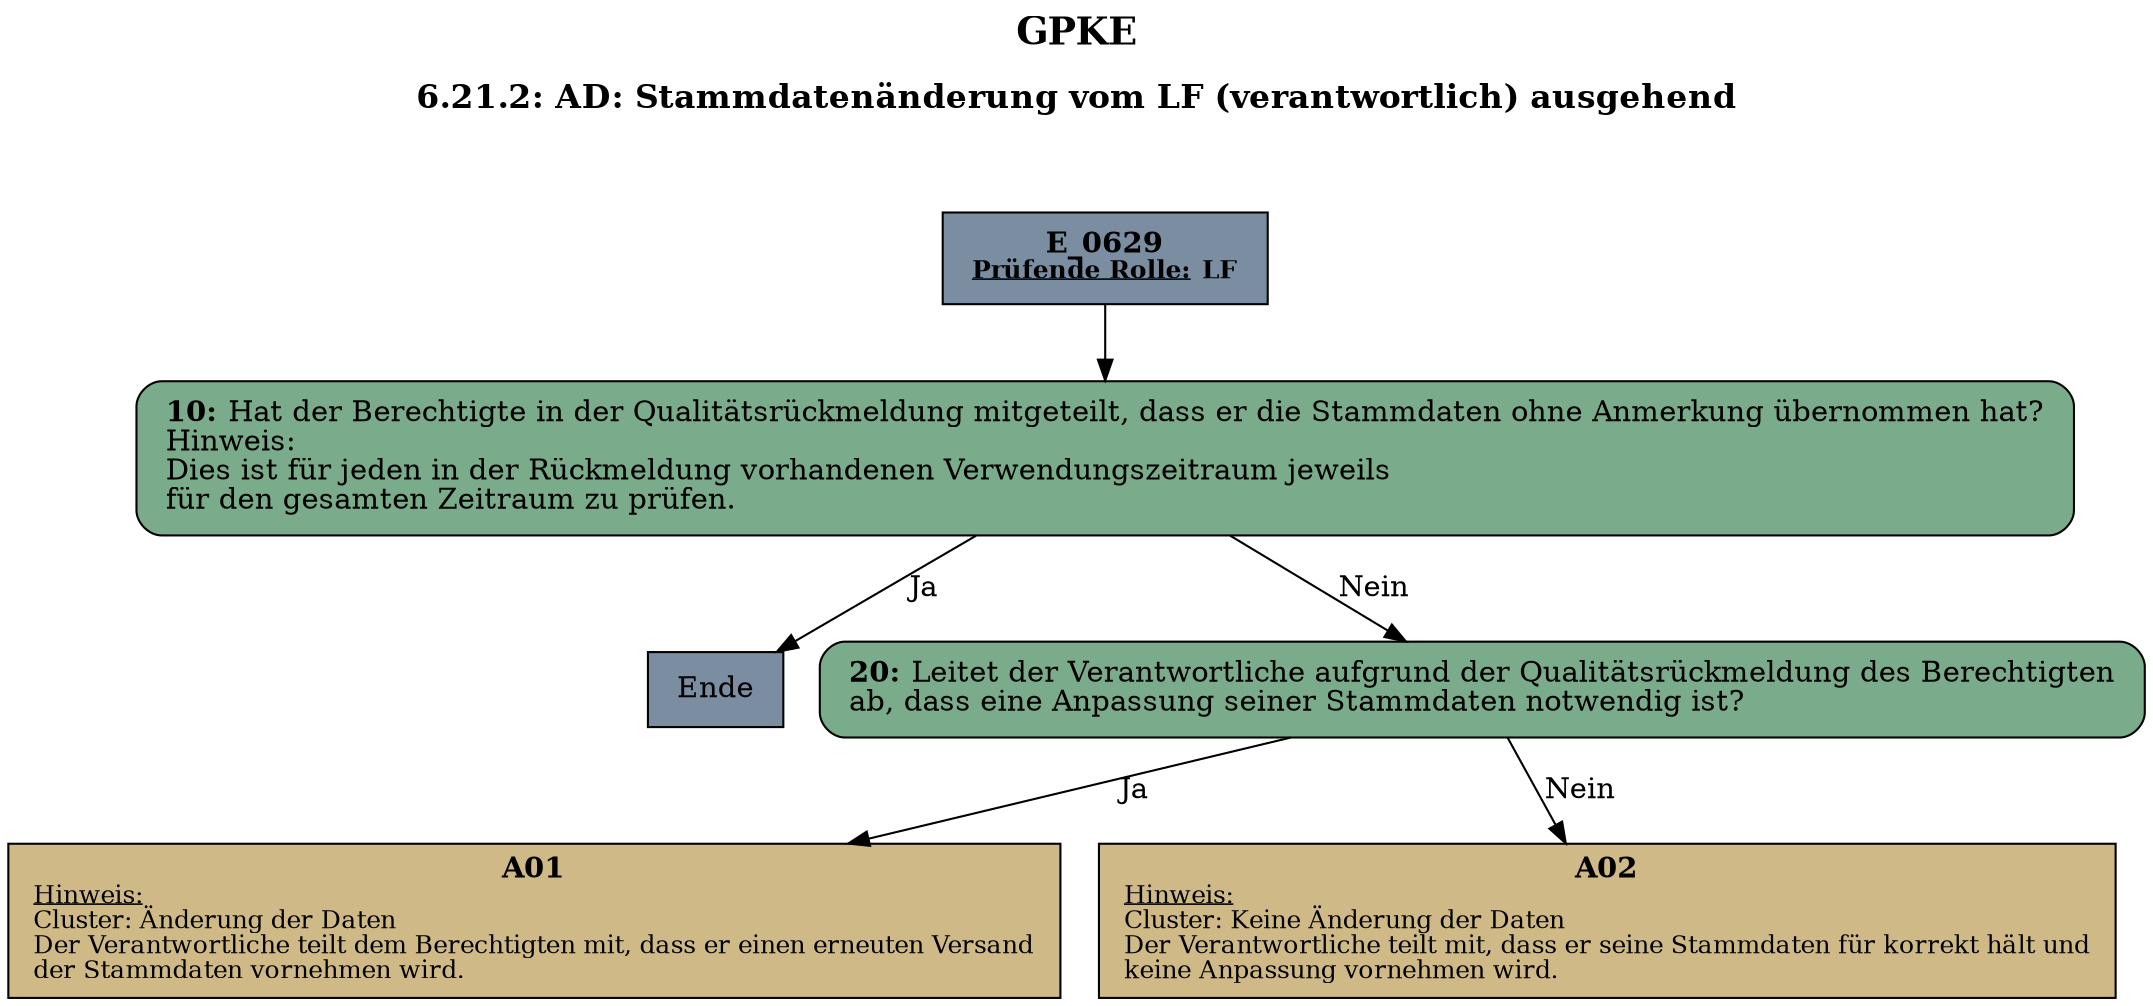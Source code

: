 digraph D {
    labelloc="t";
    label=<<B><FONT POINT-SIZE="18">GPKE</FONT></B><BR/><BR/><B><FONT POINT-SIZE="16">6.21.2: AD: Stammdatenänderung vom LF (verantwortlich) ausgehend</FONT></B><BR/><BR/><BR/><BR/>>;
    ratio="compress";
    concentrate=true;
    pack=true;
    rankdir=TB;
    packmode="array";
    size="20,20";
    "Start" [margin="0.2,0.12", shape=box, style=filled, fillcolor="#7a8da1", label=<<B>E_0629</B><BR align="center"/><FONT point-size="12"><B><U>Prüfende Rolle:</U> LF</B></FONT><BR align="center"/>>];
    "10" [margin="0.2,0.12", shape=box, style="filled,rounded", fillcolor="#7aab8a", label=<<B>10: </B>Hat der Berechtigte in der Qualitätsrückmeldung mitgeteilt, dass er die Stammdaten ohne Anmerkung übernommen hat?<BR align="left"/>Hinweis:<BR align="left"/>Dies ist für jeden in der Rückmeldung vorhandenen Verwendungszeitraum jeweils<BR align="left"/>für den gesamten Zeitraum zu prüfen.<BR align="left"/>>];
    "Ende" [margin="0.2,0.12", shape=box, style=filled, fillcolor="#7a8da1", label="Ende"];
    "20" [margin="0.2,0.12", shape=box, style="filled,rounded", fillcolor="#7aab8a", label=<<B>20: </B>Leitet der Verantwortliche aufgrund der Qualitätsrückmeldung des Berechtigten<BR align="left"/>ab, dass eine Anpassung seiner Stammdaten notwendig ist?<BR align="left"/>>];
    "A01" [margin="0.17,0.08", shape=box, style=filled, fillcolor="#cfb986", label=<<B>A01</B><BR align="center"/><FONT point-size="12"><U>Hinweis:</U><BR align="left"/>Cluster: Änderung der Daten<BR align="left"/>Der Verantwortliche teilt dem Berechtigten mit, dass er einen erneuten Versand<BR align="left"/>der Stammdaten vornehmen wird.<BR align="left"/></FONT>>];
    "A02" [margin="0.17,0.08", shape=box, style=filled, fillcolor="#cfb986", label=<<B>A02</B><BR align="center"/><FONT point-size="12"><U>Hinweis:</U><BR align="left"/>Cluster: Keine Änderung der Daten<BR align="left"/>Der Verantwortliche teilt mit, dass er seine Stammdaten für korrekt hält und<BR align="left"/>keine Anpassung vornehmen wird.<BR align="left"/></FONT>>];

    "Start" -> "10";
    "10" -> "Ende" [label="Ja"];
    "10" -> "20" [label="Nein"];
    "20" -> "A01" [label="Ja"];
    "20" -> "A02" [label="Nein"];

    bgcolor="transparent";
}